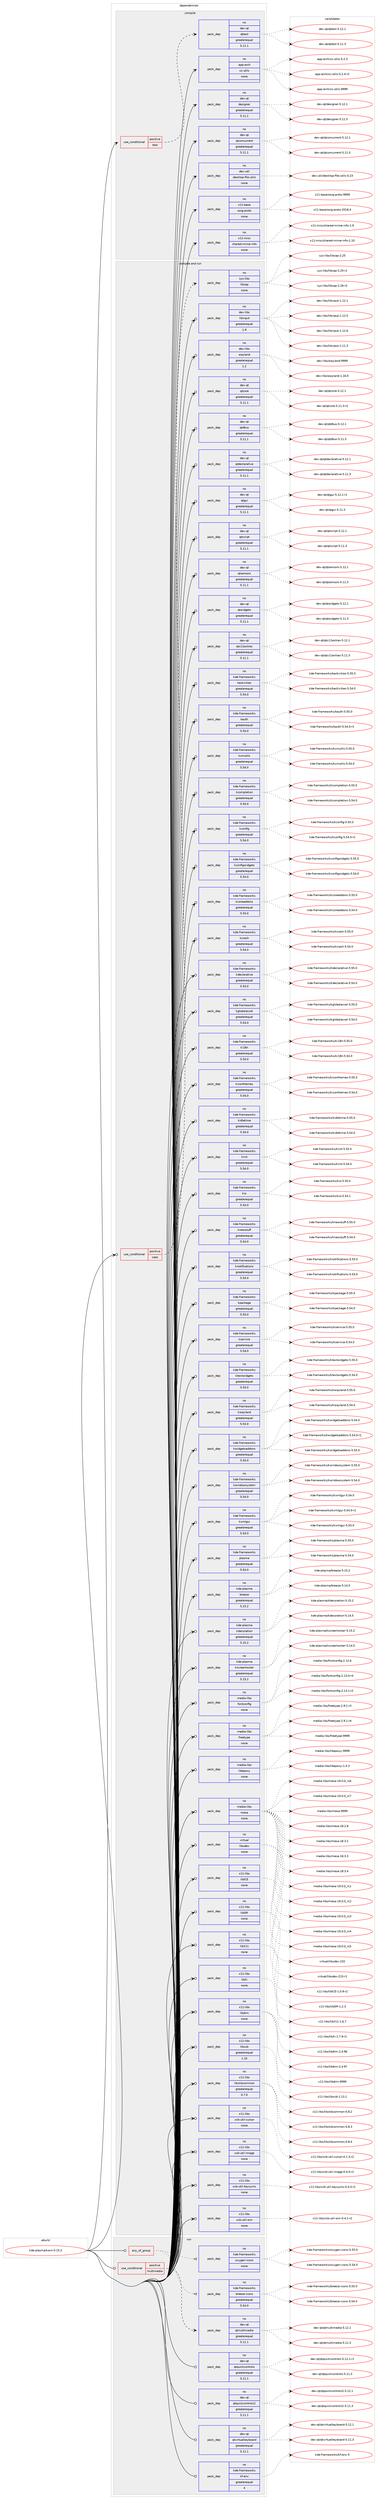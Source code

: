 digraph prolog {

# *************
# Graph options
# *************

newrank=true;
concentrate=true;
compound=true;
graph [rankdir=LR,fontname=Helvetica,fontsize=10,ranksep=1.5];#, ranksep=2.5, nodesep=0.2];
edge  [arrowhead=vee];
node  [fontname=Helvetica,fontsize=10];

# **********
# The ebuild
# **********

subgraph cluster_leftcol {
color=gray;
rank=same;
label=<<i>ebuild</i>>;
id [label="kde-plasma/kwin-5.15.2", color=red, width=4, href="../kde-plasma/kwin-5.15.2.svg"];
}

# ****************
# The dependencies
# ****************

subgraph cluster_midcol {
color=gray;
label=<<i>dependencies</i>>;
subgraph cluster_compile {
fillcolor="#eeeeee";
style=filled;
label=<<i>compile</i>>;
subgraph cond430059 {
dependency1590711 [label=<<TABLE BORDER="0" CELLBORDER="1" CELLSPACING="0" CELLPADDING="4"><TR><TD ROWSPAN="3" CELLPADDING="10">use_conditional</TD></TR><TR><TD>positive</TD></TR><TR><TD>test</TD></TR></TABLE>>, shape=none, color=red];
subgraph pack1135673 {
dependency1590712 [label=<<TABLE BORDER="0" CELLBORDER="1" CELLSPACING="0" CELLPADDING="4" WIDTH="220"><TR><TD ROWSPAN="6" CELLPADDING="30">pack_dep</TD></TR><TR><TD WIDTH="110">no</TD></TR><TR><TD>dev-qt</TD></TR><TR><TD>qttest</TD></TR><TR><TD>greaterequal</TD></TR><TR><TD>5.11.1</TD></TR></TABLE>>, shape=none, color=blue];
}
dependency1590711:e -> dependency1590712:w [weight=20,style="dashed",arrowhead="vee"];
}
id:e -> dependency1590711:w [weight=20,style="solid",arrowhead="vee"];
subgraph pack1135674 {
dependency1590713 [label=<<TABLE BORDER="0" CELLBORDER="1" CELLSPACING="0" CELLPADDING="4" WIDTH="220"><TR><TD ROWSPAN="6" CELLPADDING="30">pack_dep</TD></TR><TR><TD WIDTH="110">no</TD></TR><TR><TD>app-arch</TD></TR><TR><TD>xz-utils</TD></TR><TR><TD>none</TD></TR><TR><TD></TD></TR></TABLE>>, shape=none, color=blue];
}
id:e -> dependency1590713:w [weight=20,style="solid",arrowhead="vee"];
subgraph pack1135675 {
dependency1590714 [label=<<TABLE BORDER="0" CELLBORDER="1" CELLSPACING="0" CELLPADDING="4" WIDTH="220"><TR><TD ROWSPAN="6" CELLPADDING="30">pack_dep</TD></TR><TR><TD WIDTH="110">no</TD></TR><TR><TD>dev-qt</TD></TR><TR><TD>designer</TD></TR><TR><TD>greaterequal</TD></TR><TR><TD>5.11.1</TD></TR></TABLE>>, shape=none, color=blue];
}
id:e -> dependency1590714:w [weight=20,style="solid",arrowhead="vee"];
subgraph pack1135676 {
dependency1590715 [label=<<TABLE BORDER="0" CELLBORDER="1" CELLSPACING="0" CELLPADDING="4" WIDTH="220"><TR><TD ROWSPAN="6" CELLPADDING="30">pack_dep</TD></TR><TR><TD WIDTH="110">no</TD></TR><TR><TD>dev-qt</TD></TR><TR><TD>qtconcurrent</TD></TR><TR><TD>greaterequal</TD></TR><TR><TD>5.11.1</TD></TR></TABLE>>, shape=none, color=blue];
}
id:e -> dependency1590715:w [weight=20,style="solid",arrowhead="vee"];
subgraph pack1135677 {
dependency1590716 [label=<<TABLE BORDER="0" CELLBORDER="1" CELLSPACING="0" CELLPADDING="4" WIDTH="220"><TR><TD ROWSPAN="6" CELLPADDING="30">pack_dep</TD></TR><TR><TD WIDTH="110">no</TD></TR><TR><TD>dev-util</TD></TR><TR><TD>desktop-file-utils</TD></TR><TR><TD>none</TD></TR><TR><TD></TD></TR></TABLE>>, shape=none, color=blue];
}
id:e -> dependency1590716:w [weight=20,style="solid",arrowhead="vee"];
subgraph pack1135678 {
dependency1590717 [label=<<TABLE BORDER="0" CELLBORDER="1" CELLSPACING="0" CELLPADDING="4" WIDTH="220"><TR><TD ROWSPAN="6" CELLPADDING="30">pack_dep</TD></TR><TR><TD WIDTH="110">no</TD></TR><TR><TD>x11-base</TD></TR><TR><TD>xorg-proto</TD></TR><TR><TD>none</TD></TR><TR><TD></TD></TR></TABLE>>, shape=none, color=blue];
}
id:e -> dependency1590717:w [weight=20,style="solid",arrowhead="vee"];
subgraph pack1135679 {
dependency1590718 [label=<<TABLE BORDER="0" CELLBORDER="1" CELLSPACING="0" CELLPADDING="4" WIDTH="220"><TR><TD ROWSPAN="6" CELLPADDING="30">pack_dep</TD></TR><TR><TD WIDTH="110">no</TD></TR><TR><TD>x11-misc</TD></TR><TR><TD>shared-mime-info</TD></TR><TR><TD>none</TD></TR><TR><TD></TD></TR></TABLE>>, shape=none, color=blue];
}
id:e -> dependency1590718:w [weight=20,style="solid",arrowhead="vee"];
}
subgraph cluster_compileandrun {
fillcolor="#eeeeee";
style=filled;
label=<<i>compile and run</i>>;
subgraph cond430060 {
dependency1590719 [label=<<TABLE BORDER="0" CELLBORDER="1" CELLSPACING="0" CELLPADDING="4"><TR><TD ROWSPAN="3" CELLPADDING="10">use_conditional</TD></TR><TR><TD>positive</TD></TR><TR><TD>caps</TD></TR></TABLE>>, shape=none, color=red];
subgraph pack1135680 {
dependency1590720 [label=<<TABLE BORDER="0" CELLBORDER="1" CELLSPACING="0" CELLPADDING="4" WIDTH="220"><TR><TD ROWSPAN="6" CELLPADDING="30">pack_dep</TD></TR><TR><TD WIDTH="110">no</TD></TR><TR><TD>sys-libs</TD></TR><TR><TD>libcap</TD></TR><TR><TD>none</TD></TR><TR><TD></TD></TR></TABLE>>, shape=none, color=blue];
}
dependency1590719:e -> dependency1590720:w [weight=20,style="dashed",arrowhead="vee"];
}
id:e -> dependency1590719:w [weight=20,style="solid",arrowhead="odotvee"];
subgraph pack1135681 {
dependency1590721 [label=<<TABLE BORDER="0" CELLBORDER="1" CELLSPACING="0" CELLPADDING="4" WIDTH="220"><TR><TD ROWSPAN="6" CELLPADDING="30">pack_dep</TD></TR><TR><TD WIDTH="110">no</TD></TR><TR><TD>dev-libs</TD></TR><TR><TD>libinput</TD></TR><TR><TD>greaterequal</TD></TR><TR><TD>1.9</TD></TR></TABLE>>, shape=none, color=blue];
}
id:e -> dependency1590721:w [weight=20,style="solid",arrowhead="odotvee"];
subgraph pack1135682 {
dependency1590722 [label=<<TABLE BORDER="0" CELLBORDER="1" CELLSPACING="0" CELLPADDING="4" WIDTH="220"><TR><TD ROWSPAN="6" CELLPADDING="30">pack_dep</TD></TR><TR><TD WIDTH="110">no</TD></TR><TR><TD>dev-libs</TD></TR><TR><TD>wayland</TD></TR><TR><TD>greaterequal</TD></TR><TR><TD>1.2</TD></TR></TABLE>>, shape=none, color=blue];
}
id:e -> dependency1590722:w [weight=20,style="solid",arrowhead="odotvee"];
subgraph pack1135683 {
dependency1590723 [label=<<TABLE BORDER="0" CELLBORDER="1" CELLSPACING="0" CELLPADDING="4" WIDTH="220"><TR><TD ROWSPAN="6" CELLPADDING="30">pack_dep</TD></TR><TR><TD WIDTH="110">no</TD></TR><TR><TD>dev-qt</TD></TR><TR><TD>qtcore</TD></TR><TR><TD>greaterequal</TD></TR><TR><TD>5.11.1</TD></TR></TABLE>>, shape=none, color=blue];
}
id:e -> dependency1590723:w [weight=20,style="solid",arrowhead="odotvee"];
subgraph pack1135684 {
dependency1590724 [label=<<TABLE BORDER="0" CELLBORDER="1" CELLSPACING="0" CELLPADDING="4" WIDTH="220"><TR><TD ROWSPAN="6" CELLPADDING="30">pack_dep</TD></TR><TR><TD WIDTH="110">no</TD></TR><TR><TD>dev-qt</TD></TR><TR><TD>qtdbus</TD></TR><TR><TD>greaterequal</TD></TR><TR><TD>5.11.1</TD></TR></TABLE>>, shape=none, color=blue];
}
id:e -> dependency1590724:w [weight=20,style="solid",arrowhead="odotvee"];
subgraph pack1135685 {
dependency1590725 [label=<<TABLE BORDER="0" CELLBORDER="1" CELLSPACING="0" CELLPADDING="4" WIDTH="220"><TR><TD ROWSPAN="6" CELLPADDING="30">pack_dep</TD></TR><TR><TD WIDTH="110">no</TD></TR><TR><TD>dev-qt</TD></TR><TR><TD>qtdeclarative</TD></TR><TR><TD>greaterequal</TD></TR><TR><TD>5.11.1</TD></TR></TABLE>>, shape=none, color=blue];
}
id:e -> dependency1590725:w [weight=20,style="solid",arrowhead="odotvee"];
subgraph pack1135686 {
dependency1590726 [label=<<TABLE BORDER="0" CELLBORDER="1" CELLSPACING="0" CELLPADDING="4" WIDTH="220"><TR><TD ROWSPAN="6" CELLPADDING="30">pack_dep</TD></TR><TR><TD WIDTH="110">no</TD></TR><TR><TD>dev-qt</TD></TR><TR><TD>qtgui</TD></TR><TR><TD>greaterequal</TD></TR><TR><TD>5.11.1</TD></TR></TABLE>>, shape=none, color=blue];
}
id:e -> dependency1590726:w [weight=20,style="solid",arrowhead="odotvee"];
subgraph pack1135687 {
dependency1590727 [label=<<TABLE BORDER="0" CELLBORDER="1" CELLSPACING="0" CELLPADDING="4" WIDTH="220"><TR><TD ROWSPAN="6" CELLPADDING="30">pack_dep</TD></TR><TR><TD WIDTH="110">no</TD></TR><TR><TD>dev-qt</TD></TR><TR><TD>qtscript</TD></TR><TR><TD>greaterequal</TD></TR><TR><TD>5.11.1</TD></TR></TABLE>>, shape=none, color=blue];
}
id:e -> dependency1590727:w [weight=20,style="solid",arrowhead="odotvee"];
subgraph pack1135688 {
dependency1590728 [label=<<TABLE BORDER="0" CELLBORDER="1" CELLSPACING="0" CELLPADDING="4" WIDTH="220"><TR><TD ROWSPAN="6" CELLPADDING="30">pack_dep</TD></TR><TR><TD WIDTH="110">no</TD></TR><TR><TD>dev-qt</TD></TR><TR><TD>qtsensors</TD></TR><TR><TD>greaterequal</TD></TR><TR><TD>5.11.1</TD></TR></TABLE>>, shape=none, color=blue];
}
id:e -> dependency1590728:w [weight=20,style="solid",arrowhead="odotvee"];
subgraph pack1135689 {
dependency1590729 [label=<<TABLE BORDER="0" CELLBORDER="1" CELLSPACING="0" CELLPADDING="4" WIDTH="220"><TR><TD ROWSPAN="6" CELLPADDING="30">pack_dep</TD></TR><TR><TD WIDTH="110">no</TD></TR><TR><TD>dev-qt</TD></TR><TR><TD>qtwidgets</TD></TR><TR><TD>greaterequal</TD></TR><TR><TD>5.11.1</TD></TR></TABLE>>, shape=none, color=blue];
}
id:e -> dependency1590729:w [weight=20,style="solid",arrowhead="odotvee"];
subgraph pack1135690 {
dependency1590730 [label=<<TABLE BORDER="0" CELLBORDER="1" CELLSPACING="0" CELLPADDING="4" WIDTH="220"><TR><TD ROWSPAN="6" CELLPADDING="30">pack_dep</TD></TR><TR><TD WIDTH="110">no</TD></TR><TR><TD>dev-qt</TD></TR><TR><TD>qtx11extras</TD></TR><TR><TD>greaterequal</TD></TR><TR><TD>5.11.1</TD></TR></TABLE>>, shape=none, color=blue];
}
id:e -> dependency1590730:w [weight=20,style="solid",arrowhead="odotvee"];
subgraph pack1135691 {
dependency1590731 [label=<<TABLE BORDER="0" CELLBORDER="1" CELLSPACING="0" CELLPADDING="4" WIDTH="220"><TR><TD ROWSPAN="6" CELLPADDING="30">pack_dep</TD></TR><TR><TD WIDTH="110">no</TD></TR><TR><TD>kde-frameworks</TD></TR><TR><TD>kactivities</TD></TR><TR><TD>greaterequal</TD></TR><TR><TD>5.54.0</TD></TR></TABLE>>, shape=none, color=blue];
}
id:e -> dependency1590731:w [weight=20,style="solid",arrowhead="odotvee"];
subgraph pack1135692 {
dependency1590732 [label=<<TABLE BORDER="0" CELLBORDER="1" CELLSPACING="0" CELLPADDING="4" WIDTH="220"><TR><TD ROWSPAN="6" CELLPADDING="30">pack_dep</TD></TR><TR><TD WIDTH="110">no</TD></TR><TR><TD>kde-frameworks</TD></TR><TR><TD>kauth</TD></TR><TR><TD>greaterequal</TD></TR><TR><TD>5.54.0</TD></TR></TABLE>>, shape=none, color=blue];
}
id:e -> dependency1590732:w [weight=20,style="solid",arrowhead="odotvee"];
subgraph pack1135693 {
dependency1590733 [label=<<TABLE BORDER="0" CELLBORDER="1" CELLSPACING="0" CELLPADDING="4" WIDTH="220"><TR><TD ROWSPAN="6" CELLPADDING="30">pack_dep</TD></TR><TR><TD WIDTH="110">no</TD></TR><TR><TD>kde-frameworks</TD></TR><TR><TD>kcmutils</TD></TR><TR><TD>greaterequal</TD></TR><TR><TD>5.54.0</TD></TR></TABLE>>, shape=none, color=blue];
}
id:e -> dependency1590733:w [weight=20,style="solid",arrowhead="odotvee"];
subgraph pack1135694 {
dependency1590734 [label=<<TABLE BORDER="0" CELLBORDER="1" CELLSPACING="0" CELLPADDING="4" WIDTH="220"><TR><TD ROWSPAN="6" CELLPADDING="30">pack_dep</TD></TR><TR><TD WIDTH="110">no</TD></TR><TR><TD>kde-frameworks</TD></TR><TR><TD>kcompletion</TD></TR><TR><TD>greaterequal</TD></TR><TR><TD>5.54.0</TD></TR></TABLE>>, shape=none, color=blue];
}
id:e -> dependency1590734:w [weight=20,style="solid",arrowhead="odotvee"];
subgraph pack1135695 {
dependency1590735 [label=<<TABLE BORDER="0" CELLBORDER="1" CELLSPACING="0" CELLPADDING="4" WIDTH="220"><TR><TD ROWSPAN="6" CELLPADDING="30">pack_dep</TD></TR><TR><TD WIDTH="110">no</TD></TR><TR><TD>kde-frameworks</TD></TR><TR><TD>kconfig</TD></TR><TR><TD>greaterequal</TD></TR><TR><TD>5.54.0</TD></TR></TABLE>>, shape=none, color=blue];
}
id:e -> dependency1590735:w [weight=20,style="solid",arrowhead="odotvee"];
subgraph pack1135696 {
dependency1590736 [label=<<TABLE BORDER="0" CELLBORDER="1" CELLSPACING="0" CELLPADDING="4" WIDTH="220"><TR><TD ROWSPAN="6" CELLPADDING="30">pack_dep</TD></TR><TR><TD WIDTH="110">no</TD></TR><TR><TD>kde-frameworks</TD></TR><TR><TD>kconfigwidgets</TD></TR><TR><TD>greaterequal</TD></TR><TR><TD>5.54.0</TD></TR></TABLE>>, shape=none, color=blue];
}
id:e -> dependency1590736:w [weight=20,style="solid",arrowhead="odotvee"];
subgraph pack1135697 {
dependency1590737 [label=<<TABLE BORDER="0" CELLBORDER="1" CELLSPACING="0" CELLPADDING="4" WIDTH="220"><TR><TD ROWSPAN="6" CELLPADDING="30">pack_dep</TD></TR><TR><TD WIDTH="110">no</TD></TR><TR><TD>kde-frameworks</TD></TR><TR><TD>kcoreaddons</TD></TR><TR><TD>greaterequal</TD></TR><TR><TD>5.54.0</TD></TR></TABLE>>, shape=none, color=blue];
}
id:e -> dependency1590737:w [weight=20,style="solid",arrowhead="odotvee"];
subgraph pack1135698 {
dependency1590738 [label=<<TABLE BORDER="0" CELLBORDER="1" CELLSPACING="0" CELLPADDING="4" WIDTH="220"><TR><TD ROWSPAN="6" CELLPADDING="30">pack_dep</TD></TR><TR><TD WIDTH="110">no</TD></TR><TR><TD>kde-frameworks</TD></TR><TR><TD>kcrash</TD></TR><TR><TD>greaterequal</TD></TR><TR><TD>5.54.0</TD></TR></TABLE>>, shape=none, color=blue];
}
id:e -> dependency1590738:w [weight=20,style="solid",arrowhead="odotvee"];
subgraph pack1135699 {
dependency1590739 [label=<<TABLE BORDER="0" CELLBORDER="1" CELLSPACING="0" CELLPADDING="4" WIDTH="220"><TR><TD ROWSPAN="6" CELLPADDING="30">pack_dep</TD></TR><TR><TD WIDTH="110">no</TD></TR><TR><TD>kde-frameworks</TD></TR><TR><TD>kdeclarative</TD></TR><TR><TD>greaterequal</TD></TR><TR><TD>5.54.0</TD></TR></TABLE>>, shape=none, color=blue];
}
id:e -> dependency1590739:w [weight=20,style="solid",arrowhead="odotvee"];
subgraph pack1135700 {
dependency1590740 [label=<<TABLE BORDER="0" CELLBORDER="1" CELLSPACING="0" CELLPADDING="4" WIDTH="220"><TR><TD ROWSPAN="6" CELLPADDING="30">pack_dep</TD></TR><TR><TD WIDTH="110">no</TD></TR><TR><TD>kde-frameworks</TD></TR><TR><TD>kglobalaccel</TD></TR><TR><TD>greaterequal</TD></TR><TR><TD>5.54.0</TD></TR></TABLE>>, shape=none, color=blue];
}
id:e -> dependency1590740:w [weight=20,style="solid",arrowhead="odotvee"];
subgraph pack1135701 {
dependency1590741 [label=<<TABLE BORDER="0" CELLBORDER="1" CELLSPACING="0" CELLPADDING="4" WIDTH="220"><TR><TD ROWSPAN="6" CELLPADDING="30">pack_dep</TD></TR><TR><TD WIDTH="110">no</TD></TR><TR><TD>kde-frameworks</TD></TR><TR><TD>ki18n</TD></TR><TR><TD>greaterequal</TD></TR><TR><TD>5.54.0</TD></TR></TABLE>>, shape=none, color=blue];
}
id:e -> dependency1590741:w [weight=20,style="solid",arrowhead="odotvee"];
subgraph pack1135702 {
dependency1590742 [label=<<TABLE BORDER="0" CELLBORDER="1" CELLSPACING="0" CELLPADDING="4" WIDTH="220"><TR><TD ROWSPAN="6" CELLPADDING="30">pack_dep</TD></TR><TR><TD WIDTH="110">no</TD></TR><TR><TD>kde-frameworks</TD></TR><TR><TD>kiconthemes</TD></TR><TR><TD>greaterequal</TD></TR><TR><TD>5.54.0</TD></TR></TABLE>>, shape=none, color=blue];
}
id:e -> dependency1590742:w [weight=20,style="solid",arrowhead="odotvee"];
subgraph pack1135703 {
dependency1590743 [label=<<TABLE BORDER="0" CELLBORDER="1" CELLSPACING="0" CELLPADDING="4" WIDTH="220"><TR><TD ROWSPAN="6" CELLPADDING="30">pack_dep</TD></TR><TR><TD WIDTH="110">no</TD></TR><TR><TD>kde-frameworks</TD></TR><TR><TD>kidletime</TD></TR><TR><TD>greaterequal</TD></TR><TR><TD>5.54.0</TD></TR></TABLE>>, shape=none, color=blue];
}
id:e -> dependency1590743:w [weight=20,style="solid",arrowhead="odotvee"];
subgraph pack1135704 {
dependency1590744 [label=<<TABLE BORDER="0" CELLBORDER="1" CELLSPACING="0" CELLPADDING="4" WIDTH="220"><TR><TD ROWSPAN="6" CELLPADDING="30">pack_dep</TD></TR><TR><TD WIDTH="110">no</TD></TR><TR><TD>kde-frameworks</TD></TR><TR><TD>kinit</TD></TR><TR><TD>greaterequal</TD></TR><TR><TD>5.54.0</TD></TR></TABLE>>, shape=none, color=blue];
}
id:e -> dependency1590744:w [weight=20,style="solid",arrowhead="odotvee"];
subgraph pack1135705 {
dependency1590745 [label=<<TABLE BORDER="0" CELLBORDER="1" CELLSPACING="0" CELLPADDING="4" WIDTH="220"><TR><TD ROWSPAN="6" CELLPADDING="30">pack_dep</TD></TR><TR><TD WIDTH="110">no</TD></TR><TR><TD>kde-frameworks</TD></TR><TR><TD>kio</TD></TR><TR><TD>greaterequal</TD></TR><TR><TD>5.54.0</TD></TR></TABLE>>, shape=none, color=blue];
}
id:e -> dependency1590745:w [weight=20,style="solid",arrowhead="odotvee"];
subgraph pack1135706 {
dependency1590746 [label=<<TABLE BORDER="0" CELLBORDER="1" CELLSPACING="0" CELLPADDING="4" WIDTH="220"><TR><TD ROWSPAN="6" CELLPADDING="30">pack_dep</TD></TR><TR><TD WIDTH="110">no</TD></TR><TR><TD>kde-frameworks</TD></TR><TR><TD>knewstuff</TD></TR><TR><TD>greaterequal</TD></TR><TR><TD>5.54.0</TD></TR></TABLE>>, shape=none, color=blue];
}
id:e -> dependency1590746:w [weight=20,style="solid",arrowhead="odotvee"];
subgraph pack1135707 {
dependency1590747 [label=<<TABLE BORDER="0" CELLBORDER="1" CELLSPACING="0" CELLPADDING="4" WIDTH="220"><TR><TD ROWSPAN="6" CELLPADDING="30">pack_dep</TD></TR><TR><TD WIDTH="110">no</TD></TR><TR><TD>kde-frameworks</TD></TR><TR><TD>knotifications</TD></TR><TR><TD>greaterequal</TD></TR><TR><TD>5.54.0</TD></TR></TABLE>>, shape=none, color=blue];
}
id:e -> dependency1590747:w [weight=20,style="solid",arrowhead="odotvee"];
subgraph pack1135708 {
dependency1590748 [label=<<TABLE BORDER="0" CELLBORDER="1" CELLSPACING="0" CELLPADDING="4" WIDTH="220"><TR><TD ROWSPAN="6" CELLPADDING="30">pack_dep</TD></TR><TR><TD WIDTH="110">no</TD></TR><TR><TD>kde-frameworks</TD></TR><TR><TD>kpackage</TD></TR><TR><TD>greaterequal</TD></TR><TR><TD>5.54.0</TD></TR></TABLE>>, shape=none, color=blue];
}
id:e -> dependency1590748:w [weight=20,style="solid",arrowhead="odotvee"];
subgraph pack1135709 {
dependency1590749 [label=<<TABLE BORDER="0" CELLBORDER="1" CELLSPACING="0" CELLPADDING="4" WIDTH="220"><TR><TD ROWSPAN="6" CELLPADDING="30">pack_dep</TD></TR><TR><TD WIDTH="110">no</TD></TR><TR><TD>kde-frameworks</TD></TR><TR><TD>kservice</TD></TR><TR><TD>greaterequal</TD></TR><TR><TD>5.54.0</TD></TR></TABLE>>, shape=none, color=blue];
}
id:e -> dependency1590749:w [weight=20,style="solid",arrowhead="odotvee"];
subgraph pack1135710 {
dependency1590750 [label=<<TABLE BORDER="0" CELLBORDER="1" CELLSPACING="0" CELLPADDING="4" WIDTH="220"><TR><TD ROWSPAN="6" CELLPADDING="30">pack_dep</TD></TR><TR><TD WIDTH="110">no</TD></TR><TR><TD>kde-frameworks</TD></TR><TR><TD>ktextwidgets</TD></TR><TR><TD>greaterequal</TD></TR><TR><TD>5.54.0</TD></TR></TABLE>>, shape=none, color=blue];
}
id:e -> dependency1590750:w [weight=20,style="solid",arrowhead="odotvee"];
subgraph pack1135711 {
dependency1590751 [label=<<TABLE BORDER="0" CELLBORDER="1" CELLSPACING="0" CELLPADDING="4" WIDTH="220"><TR><TD ROWSPAN="6" CELLPADDING="30">pack_dep</TD></TR><TR><TD WIDTH="110">no</TD></TR><TR><TD>kde-frameworks</TD></TR><TR><TD>kwayland</TD></TR><TR><TD>greaterequal</TD></TR><TR><TD>5.54.0</TD></TR></TABLE>>, shape=none, color=blue];
}
id:e -> dependency1590751:w [weight=20,style="solid",arrowhead="odotvee"];
subgraph pack1135712 {
dependency1590752 [label=<<TABLE BORDER="0" CELLBORDER="1" CELLSPACING="0" CELLPADDING="4" WIDTH="220"><TR><TD ROWSPAN="6" CELLPADDING="30">pack_dep</TD></TR><TR><TD WIDTH="110">no</TD></TR><TR><TD>kde-frameworks</TD></TR><TR><TD>kwidgetsaddons</TD></TR><TR><TD>greaterequal</TD></TR><TR><TD>5.54.0</TD></TR></TABLE>>, shape=none, color=blue];
}
id:e -> dependency1590752:w [weight=20,style="solid",arrowhead="odotvee"];
subgraph pack1135713 {
dependency1590753 [label=<<TABLE BORDER="0" CELLBORDER="1" CELLSPACING="0" CELLPADDING="4" WIDTH="220"><TR><TD ROWSPAN="6" CELLPADDING="30">pack_dep</TD></TR><TR><TD WIDTH="110">no</TD></TR><TR><TD>kde-frameworks</TD></TR><TR><TD>kwindowsystem</TD></TR><TR><TD>greaterequal</TD></TR><TR><TD>5.54.0</TD></TR></TABLE>>, shape=none, color=blue];
}
id:e -> dependency1590753:w [weight=20,style="solid",arrowhead="odotvee"];
subgraph pack1135714 {
dependency1590754 [label=<<TABLE BORDER="0" CELLBORDER="1" CELLSPACING="0" CELLPADDING="4" WIDTH="220"><TR><TD ROWSPAN="6" CELLPADDING="30">pack_dep</TD></TR><TR><TD WIDTH="110">no</TD></TR><TR><TD>kde-frameworks</TD></TR><TR><TD>kxmlgui</TD></TR><TR><TD>greaterequal</TD></TR><TR><TD>5.54.0</TD></TR></TABLE>>, shape=none, color=blue];
}
id:e -> dependency1590754:w [weight=20,style="solid",arrowhead="odotvee"];
subgraph pack1135715 {
dependency1590755 [label=<<TABLE BORDER="0" CELLBORDER="1" CELLSPACING="0" CELLPADDING="4" WIDTH="220"><TR><TD ROWSPAN="6" CELLPADDING="30">pack_dep</TD></TR><TR><TD WIDTH="110">no</TD></TR><TR><TD>kde-frameworks</TD></TR><TR><TD>plasma</TD></TR><TR><TD>greaterequal</TD></TR><TR><TD>5.54.0</TD></TR></TABLE>>, shape=none, color=blue];
}
id:e -> dependency1590755:w [weight=20,style="solid",arrowhead="odotvee"];
subgraph pack1135716 {
dependency1590756 [label=<<TABLE BORDER="0" CELLBORDER="1" CELLSPACING="0" CELLPADDING="4" WIDTH="220"><TR><TD ROWSPAN="6" CELLPADDING="30">pack_dep</TD></TR><TR><TD WIDTH="110">no</TD></TR><TR><TD>kde-plasma</TD></TR><TR><TD>breeze</TD></TR><TR><TD>greaterequal</TD></TR><TR><TD>5.15.2</TD></TR></TABLE>>, shape=none, color=blue];
}
id:e -> dependency1590756:w [weight=20,style="solid",arrowhead="odotvee"];
subgraph pack1135717 {
dependency1590757 [label=<<TABLE BORDER="0" CELLBORDER="1" CELLSPACING="0" CELLPADDING="4" WIDTH="220"><TR><TD ROWSPAN="6" CELLPADDING="30">pack_dep</TD></TR><TR><TD WIDTH="110">no</TD></TR><TR><TD>kde-plasma</TD></TR><TR><TD>kdecoration</TD></TR><TR><TD>greaterequal</TD></TR><TR><TD>5.15.2</TD></TR></TABLE>>, shape=none, color=blue];
}
id:e -> dependency1590757:w [weight=20,style="solid",arrowhead="odotvee"];
subgraph pack1135718 {
dependency1590758 [label=<<TABLE BORDER="0" CELLBORDER="1" CELLSPACING="0" CELLPADDING="4" WIDTH="220"><TR><TD ROWSPAN="6" CELLPADDING="30">pack_dep</TD></TR><TR><TD WIDTH="110">no</TD></TR><TR><TD>kde-plasma</TD></TR><TR><TD>kscreenlocker</TD></TR><TR><TD>greaterequal</TD></TR><TR><TD>5.15.2</TD></TR></TABLE>>, shape=none, color=blue];
}
id:e -> dependency1590758:w [weight=20,style="solid",arrowhead="odotvee"];
subgraph pack1135719 {
dependency1590759 [label=<<TABLE BORDER="0" CELLBORDER="1" CELLSPACING="0" CELLPADDING="4" WIDTH="220"><TR><TD ROWSPAN="6" CELLPADDING="30">pack_dep</TD></TR><TR><TD WIDTH="110">no</TD></TR><TR><TD>media-libs</TD></TR><TR><TD>fontconfig</TD></TR><TR><TD>none</TD></TR><TR><TD></TD></TR></TABLE>>, shape=none, color=blue];
}
id:e -> dependency1590759:w [weight=20,style="solid",arrowhead="odotvee"];
subgraph pack1135720 {
dependency1590760 [label=<<TABLE BORDER="0" CELLBORDER="1" CELLSPACING="0" CELLPADDING="4" WIDTH="220"><TR><TD ROWSPAN="6" CELLPADDING="30">pack_dep</TD></TR><TR><TD WIDTH="110">no</TD></TR><TR><TD>media-libs</TD></TR><TR><TD>freetype</TD></TR><TR><TD>none</TD></TR><TR><TD></TD></TR></TABLE>>, shape=none, color=blue];
}
id:e -> dependency1590760:w [weight=20,style="solid",arrowhead="odotvee"];
subgraph pack1135721 {
dependency1590761 [label=<<TABLE BORDER="0" CELLBORDER="1" CELLSPACING="0" CELLPADDING="4" WIDTH="220"><TR><TD ROWSPAN="6" CELLPADDING="30">pack_dep</TD></TR><TR><TD WIDTH="110">no</TD></TR><TR><TD>media-libs</TD></TR><TR><TD>libepoxy</TD></TR><TR><TD>none</TD></TR><TR><TD></TD></TR></TABLE>>, shape=none, color=blue];
}
id:e -> dependency1590761:w [weight=20,style="solid",arrowhead="odotvee"];
subgraph pack1135722 {
dependency1590762 [label=<<TABLE BORDER="0" CELLBORDER="1" CELLSPACING="0" CELLPADDING="4" WIDTH="220"><TR><TD ROWSPAN="6" CELLPADDING="30">pack_dep</TD></TR><TR><TD WIDTH="110">no</TD></TR><TR><TD>media-libs</TD></TR><TR><TD>mesa</TD></TR><TR><TD>none</TD></TR><TR><TD></TD></TR></TABLE>>, shape=none, color=blue];
}
id:e -> dependency1590762:w [weight=20,style="solid",arrowhead="odotvee"];
subgraph pack1135723 {
dependency1590763 [label=<<TABLE BORDER="0" CELLBORDER="1" CELLSPACING="0" CELLPADDING="4" WIDTH="220"><TR><TD ROWSPAN="6" CELLPADDING="30">pack_dep</TD></TR><TR><TD WIDTH="110">no</TD></TR><TR><TD>virtual</TD></TR><TR><TD>libudev</TD></TR><TR><TD>none</TD></TR><TR><TD></TD></TR></TABLE>>, shape=none, color=blue];
}
id:e -> dependency1590763:w [weight=20,style="solid",arrowhead="odotvee"];
subgraph pack1135724 {
dependency1590764 [label=<<TABLE BORDER="0" CELLBORDER="1" CELLSPACING="0" CELLPADDING="4" WIDTH="220"><TR><TD ROWSPAN="6" CELLPADDING="30">pack_dep</TD></TR><TR><TD WIDTH="110">no</TD></TR><TR><TD>x11-libs</TD></TR><TR><TD>libICE</TD></TR><TR><TD>none</TD></TR><TR><TD></TD></TR></TABLE>>, shape=none, color=blue];
}
id:e -> dependency1590764:w [weight=20,style="solid",arrowhead="odotvee"];
subgraph pack1135725 {
dependency1590765 [label=<<TABLE BORDER="0" CELLBORDER="1" CELLSPACING="0" CELLPADDING="4" WIDTH="220"><TR><TD ROWSPAN="6" CELLPADDING="30">pack_dep</TD></TR><TR><TD WIDTH="110">no</TD></TR><TR><TD>x11-libs</TD></TR><TR><TD>libSM</TD></TR><TR><TD>none</TD></TR><TR><TD></TD></TR></TABLE>>, shape=none, color=blue];
}
id:e -> dependency1590765:w [weight=20,style="solid",arrowhead="odotvee"];
subgraph pack1135726 {
dependency1590766 [label=<<TABLE BORDER="0" CELLBORDER="1" CELLSPACING="0" CELLPADDING="4" WIDTH="220"><TR><TD ROWSPAN="6" CELLPADDING="30">pack_dep</TD></TR><TR><TD WIDTH="110">no</TD></TR><TR><TD>x11-libs</TD></TR><TR><TD>libX11</TD></TR><TR><TD>none</TD></TR><TR><TD></TD></TR></TABLE>>, shape=none, color=blue];
}
id:e -> dependency1590766:w [weight=20,style="solid",arrowhead="odotvee"];
subgraph pack1135727 {
dependency1590767 [label=<<TABLE BORDER="0" CELLBORDER="1" CELLSPACING="0" CELLPADDING="4" WIDTH="220"><TR><TD ROWSPAN="6" CELLPADDING="30">pack_dep</TD></TR><TR><TD WIDTH="110">no</TD></TR><TR><TD>x11-libs</TD></TR><TR><TD>libXi</TD></TR><TR><TD>none</TD></TR><TR><TD></TD></TR></TABLE>>, shape=none, color=blue];
}
id:e -> dependency1590767:w [weight=20,style="solid",arrowhead="odotvee"];
subgraph pack1135728 {
dependency1590768 [label=<<TABLE BORDER="0" CELLBORDER="1" CELLSPACING="0" CELLPADDING="4" WIDTH="220"><TR><TD ROWSPAN="6" CELLPADDING="30">pack_dep</TD></TR><TR><TD WIDTH="110">no</TD></TR><TR><TD>x11-libs</TD></TR><TR><TD>libdrm</TD></TR><TR><TD>none</TD></TR><TR><TD></TD></TR></TABLE>>, shape=none, color=blue];
}
id:e -> dependency1590768:w [weight=20,style="solid",arrowhead="odotvee"];
subgraph pack1135729 {
dependency1590769 [label=<<TABLE BORDER="0" CELLBORDER="1" CELLSPACING="0" CELLPADDING="4" WIDTH="220"><TR><TD ROWSPAN="6" CELLPADDING="30">pack_dep</TD></TR><TR><TD WIDTH="110">no</TD></TR><TR><TD>x11-libs</TD></TR><TR><TD>libxcb</TD></TR><TR><TD>greaterequal</TD></TR><TR><TD>1.10</TD></TR></TABLE>>, shape=none, color=blue];
}
id:e -> dependency1590769:w [weight=20,style="solid",arrowhead="odotvee"];
subgraph pack1135730 {
dependency1590770 [label=<<TABLE BORDER="0" CELLBORDER="1" CELLSPACING="0" CELLPADDING="4" WIDTH="220"><TR><TD ROWSPAN="6" CELLPADDING="30">pack_dep</TD></TR><TR><TD WIDTH="110">no</TD></TR><TR><TD>x11-libs</TD></TR><TR><TD>libxkbcommon</TD></TR><TR><TD>greaterequal</TD></TR><TR><TD>0.7.0</TD></TR></TABLE>>, shape=none, color=blue];
}
id:e -> dependency1590770:w [weight=20,style="solid",arrowhead="odotvee"];
subgraph pack1135731 {
dependency1590771 [label=<<TABLE BORDER="0" CELLBORDER="1" CELLSPACING="0" CELLPADDING="4" WIDTH="220"><TR><TD ROWSPAN="6" CELLPADDING="30">pack_dep</TD></TR><TR><TD WIDTH="110">no</TD></TR><TR><TD>x11-libs</TD></TR><TR><TD>xcb-util-cursor</TD></TR><TR><TD>none</TD></TR><TR><TD></TD></TR></TABLE>>, shape=none, color=blue];
}
id:e -> dependency1590771:w [weight=20,style="solid",arrowhead="odotvee"];
subgraph pack1135732 {
dependency1590772 [label=<<TABLE BORDER="0" CELLBORDER="1" CELLSPACING="0" CELLPADDING="4" WIDTH="220"><TR><TD ROWSPAN="6" CELLPADDING="30">pack_dep</TD></TR><TR><TD WIDTH="110">no</TD></TR><TR><TD>x11-libs</TD></TR><TR><TD>xcb-util-image</TD></TR><TR><TD>none</TD></TR><TR><TD></TD></TR></TABLE>>, shape=none, color=blue];
}
id:e -> dependency1590772:w [weight=20,style="solid",arrowhead="odotvee"];
subgraph pack1135733 {
dependency1590773 [label=<<TABLE BORDER="0" CELLBORDER="1" CELLSPACING="0" CELLPADDING="4" WIDTH="220"><TR><TD ROWSPAN="6" CELLPADDING="30">pack_dep</TD></TR><TR><TD WIDTH="110">no</TD></TR><TR><TD>x11-libs</TD></TR><TR><TD>xcb-util-keysyms</TD></TR><TR><TD>none</TD></TR><TR><TD></TD></TR></TABLE>>, shape=none, color=blue];
}
id:e -> dependency1590773:w [weight=20,style="solid",arrowhead="odotvee"];
subgraph pack1135734 {
dependency1590774 [label=<<TABLE BORDER="0" CELLBORDER="1" CELLSPACING="0" CELLPADDING="4" WIDTH="220"><TR><TD ROWSPAN="6" CELLPADDING="30">pack_dep</TD></TR><TR><TD WIDTH="110">no</TD></TR><TR><TD>x11-libs</TD></TR><TR><TD>xcb-util-wm</TD></TR><TR><TD>none</TD></TR><TR><TD></TD></TR></TABLE>>, shape=none, color=blue];
}
id:e -> dependency1590774:w [weight=20,style="solid",arrowhead="odotvee"];
}
subgraph cluster_run {
fillcolor="#eeeeee";
style=filled;
label=<<i>run</i>>;
subgraph any24335 {
dependency1590775 [label=<<TABLE BORDER="0" CELLBORDER="1" CELLSPACING="0" CELLPADDING="4"><TR><TD CELLPADDING="10">any_of_group</TD></TR></TABLE>>, shape=none, color=red];subgraph pack1135735 {
dependency1590776 [label=<<TABLE BORDER="0" CELLBORDER="1" CELLSPACING="0" CELLPADDING="4" WIDTH="220"><TR><TD ROWSPAN="6" CELLPADDING="30">pack_dep</TD></TR><TR><TD WIDTH="110">no</TD></TR><TR><TD>kde-frameworks</TD></TR><TR><TD>breeze-icons</TD></TR><TR><TD>greaterequal</TD></TR><TR><TD>5.54.0</TD></TR></TABLE>>, shape=none, color=blue];
}
dependency1590775:e -> dependency1590776:w [weight=20,style="dotted",arrowhead="oinv"];
subgraph pack1135736 {
dependency1590777 [label=<<TABLE BORDER="0" CELLBORDER="1" CELLSPACING="0" CELLPADDING="4" WIDTH="220"><TR><TD ROWSPAN="6" CELLPADDING="30">pack_dep</TD></TR><TR><TD WIDTH="110">no</TD></TR><TR><TD>kde-frameworks</TD></TR><TR><TD>oxygen-icons</TD></TR><TR><TD>none</TD></TR><TR><TD></TD></TR></TABLE>>, shape=none, color=blue];
}
dependency1590775:e -> dependency1590777:w [weight=20,style="dotted",arrowhead="oinv"];
}
id:e -> dependency1590775:w [weight=20,style="solid",arrowhead="odot"];
subgraph cond430061 {
dependency1590778 [label=<<TABLE BORDER="0" CELLBORDER="1" CELLSPACING="0" CELLPADDING="4"><TR><TD ROWSPAN="3" CELLPADDING="10">use_conditional</TD></TR><TR><TD>positive</TD></TR><TR><TD>multimedia</TD></TR></TABLE>>, shape=none, color=red];
subgraph pack1135737 {
dependency1590779 [label=<<TABLE BORDER="0" CELLBORDER="1" CELLSPACING="0" CELLPADDING="4" WIDTH="220"><TR><TD ROWSPAN="6" CELLPADDING="30">pack_dep</TD></TR><TR><TD WIDTH="110">no</TD></TR><TR><TD>dev-qt</TD></TR><TR><TD>qtmultimedia</TD></TR><TR><TD>greaterequal</TD></TR><TR><TD>5.11.1</TD></TR></TABLE>>, shape=none, color=blue];
}
dependency1590778:e -> dependency1590779:w [weight=20,style="dashed",arrowhead="vee"];
}
id:e -> dependency1590778:w [weight=20,style="solid",arrowhead="odot"];
subgraph pack1135738 {
dependency1590780 [label=<<TABLE BORDER="0" CELLBORDER="1" CELLSPACING="0" CELLPADDING="4" WIDTH="220"><TR><TD ROWSPAN="6" CELLPADDING="30">pack_dep</TD></TR><TR><TD WIDTH="110">no</TD></TR><TR><TD>dev-qt</TD></TR><TR><TD>qtquickcontrols</TD></TR><TR><TD>greaterequal</TD></TR><TR><TD>5.11.1</TD></TR></TABLE>>, shape=none, color=blue];
}
id:e -> dependency1590780:w [weight=20,style="solid",arrowhead="odot"];
subgraph pack1135739 {
dependency1590781 [label=<<TABLE BORDER="0" CELLBORDER="1" CELLSPACING="0" CELLPADDING="4" WIDTH="220"><TR><TD ROWSPAN="6" CELLPADDING="30">pack_dep</TD></TR><TR><TD WIDTH="110">no</TD></TR><TR><TD>dev-qt</TD></TR><TR><TD>qtquickcontrols2</TD></TR><TR><TD>greaterequal</TD></TR><TR><TD>5.11.1</TD></TR></TABLE>>, shape=none, color=blue];
}
id:e -> dependency1590781:w [weight=20,style="solid",arrowhead="odot"];
subgraph pack1135740 {
dependency1590782 [label=<<TABLE BORDER="0" CELLBORDER="1" CELLSPACING="0" CELLPADDING="4" WIDTH="220"><TR><TD ROWSPAN="6" CELLPADDING="30">pack_dep</TD></TR><TR><TD WIDTH="110">no</TD></TR><TR><TD>dev-qt</TD></TR><TR><TD>qtvirtualkeyboard</TD></TR><TR><TD>greaterequal</TD></TR><TR><TD>5.11.1</TD></TR></TABLE>>, shape=none, color=blue];
}
id:e -> dependency1590782:w [weight=20,style="solid",arrowhead="odot"];
subgraph pack1135741 {
dependency1590783 [label=<<TABLE BORDER="0" CELLBORDER="1" CELLSPACING="0" CELLPADDING="4" WIDTH="220"><TR><TD ROWSPAN="6" CELLPADDING="30">pack_dep</TD></TR><TR><TD WIDTH="110">no</TD></TR><TR><TD>kde-frameworks</TD></TR><TR><TD>kf-env</TD></TR><TR><TD>greaterequal</TD></TR><TR><TD>4</TD></TR></TABLE>>, shape=none, color=blue];
}
id:e -> dependency1590783:w [weight=20,style="solid",arrowhead="odot"];
}
}

# **************
# The candidates
# **************

subgraph cluster_choices {
rank=same;
color=gray;
label=<<i>candidates</i>>;

subgraph choice1135673 {
color=black;
nodesep=1;
choice100101118451131164711311611610111511645534649494651 [label="dev-qt/qttest-5.11.3", color=red, width=4,href="../dev-qt/qttest-5.11.3.svg"];
choice100101118451131164711311611610111511645534649504649 [label="dev-qt/qttest-5.12.1", color=red, width=4,href="../dev-qt/qttest-5.12.1.svg"];
dependency1590712:e -> choice100101118451131164711311611610111511645534649494651:w [style=dotted,weight="100"];
dependency1590712:e -> choice100101118451131164711311611610111511645534649504649:w [style=dotted,weight="100"];
}
subgraph choice1135674 {
color=black;
nodesep=1;
choice971121124597114991044712012245117116105108115455346504651 [label="app-arch/xz-utils-5.2.3", color=red, width=4,href="../app-arch/xz-utils-5.2.3.svg"];
choice9711211245971149910447120122451171161051081154553465046524511450 [label="app-arch/xz-utils-5.2.4-r2", color=red, width=4,href="../app-arch/xz-utils-5.2.4-r2.svg"];
choice9711211245971149910447120122451171161051081154557575757 [label="app-arch/xz-utils-9999", color=red, width=4,href="../app-arch/xz-utils-9999.svg"];
dependency1590713:e -> choice971121124597114991044712012245117116105108115455346504651:w [style=dotted,weight="100"];
dependency1590713:e -> choice9711211245971149910447120122451171161051081154553465046524511450:w [style=dotted,weight="100"];
dependency1590713:e -> choice9711211245971149910447120122451171161051081154557575757:w [style=dotted,weight="100"];
}
subgraph choice1135675 {
color=black;
nodesep=1;
choice100101118451131164710010111510510311010111445534649494651 [label="dev-qt/designer-5.11.3", color=red, width=4,href="../dev-qt/designer-5.11.3.svg"];
choice100101118451131164710010111510510311010111445534649504649 [label="dev-qt/designer-5.12.1", color=red, width=4,href="../dev-qt/designer-5.12.1.svg"];
dependency1590714:e -> choice100101118451131164710010111510510311010111445534649494651:w [style=dotted,weight="100"];
dependency1590714:e -> choice100101118451131164710010111510510311010111445534649504649:w [style=dotted,weight="100"];
}
subgraph choice1135676 {
color=black;
nodesep=1;
choice1001011184511311647113116991111109911711411410111011645534649494651 [label="dev-qt/qtconcurrent-5.11.3", color=red, width=4,href="../dev-qt/qtconcurrent-5.11.3.svg"];
choice1001011184511311647113116991111109911711411410111011645534649504649 [label="dev-qt/qtconcurrent-5.12.1", color=red, width=4,href="../dev-qt/qtconcurrent-5.12.1.svg"];
dependency1590715:e -> choice1001011184511311647113116991111109911711411410111011645534649494651:w [style=dotted,weight="100"];
dependency1590715:e -> choice1001011184511311647113116991111109911711411410111011645534649504649:w [style=dotted,weight="100"];
}
subgraph choice1135677 {
color=black;
nodesep=1;
choice100101118451171161051084710010111510711611111245102105108101451171161051081154548465051 [label="dev-util/desktop-file-utils-0.23", color=red, width=4,href="../dev-util/desktop-file-utils-0.23.svg"];
dependency1590716:e -> choice100101118451171161051084710010111510711611111245102105108101451171161051081154548465051:w [style=dotted,weight="100"];
}
subgraph choice1135678 {
color=black;
nodesep=1;
choice1204949459897115101471201111141034511211411111611145504849564652 [label="x11-base/xorg-proto-2018.4", color=red, width=4,href="../x11-base/xorg-proto-2018.4.svg"];
choice120494945989711510147120111114103451121141111161114557575757 [label="x11-base/xorg-proto-9999", color=red, width=4,href="../x11-base/xorg-proto-9999.svg"];
dependency1590717:e -> choice1204949459897115101471201111141034511211411111611145504849564652:w [style=dotted,weight="100"];
dependency1590717:e -> choice120494945989711510147120111114103451121141111161114557575757:w [style=dotted,weight="100"];
}
subgraph choice1135679 {
color=black;
nodesep=1;
choice12049494510910511599471151049711410110045109105109101451051101021114549464948 [label="x11-misc/shared-mime-info-1.10", color=red, width=4,href="../x11-misc/shared-mime-info-1.10.svg"];
choice120494945109105115994711510497114101100451091051091014510511010211145494657 [label="x11-misc/shared-mime-info-1.9", color=red, width=4,href="../x11-misc/shared-mime-info-1.9.svg"];
dependency1590718:e -> choice12049494510910511599471151049711410110045109105109101451051101021114549464948:w [style=dotted,weight="100"];
dependency1590718:e -> choice120494945109105115994711510497114101100451091051091014510511010211145494657:w [style=dotted,weight="100"];
}
subgraph choice1135680 {
color=black;
nodesep=1;
choice1151211154510810598115471081059899971124550465053 [label="sys-libs/libcap-2.25", color=red, width=4,href="../sys-libs/libcap-2.25.svg"];
choice11512111545108105981154710810598999711245504650534511449 [label="sys-libs/libcap-2.25-r1", color=red, width=4,href="../sys-libs/libcap-2.25-r1.svg"];
choice11512111545108105981154710810598999711245504650544511450 [label="sys-libs/libcap-2.26-r2", color=red, width=4,href="../sys-libs/libcap-2.26-r2.svg"];
dependency1590720:e -> choice1151211154510810598115471081059899971124550465053:w [style=dotted,weight="100"];
dependency1590720:e -> choice11512111545108105981154710810598999711245504650534511449:w [style=dotted,weight="100"];
dependency1590720:e -> choice11512111545108105981154710810598999711245504650544511450:w [style=dotted,weight="100"];
}
subgraph choice1135681 {
color=black;
nodesep=1;
choice1001011184510810598115471081059810511011211711645494649494651 [label="dev-libs/libinput-1.11.3", color=red, width=4,href="../dev-libs/libinput-1.11.3.svg"];
choice1001011184510810598115471081059810511011211711645494649504649 [label="dev-libs/libinput-1.12.1", color=red, width=4,href="../dev-libs/libinput-1.12.1.svg"];
choice1001011184510810598115471081059810511011211711645494649504653 [label="dev-libs/libinput-1.12.5", color=red, width=4,href="../dev-libs/libinput-1.12.5.svg"];
choice1001011184510810598115471081059810511011211711645494649504654 [label="dev-libs/libinput-1.12.6", color=red, width=4,href="../dev-libs/libinput-1.12.6.svg"];
dependency1590721:e -> choice1001011184510810598115471081059810511011211711645494649494651:w [style=dotted,weight="100"];
dependency1590721:e -> choice1001011184510810598115471081059810511011211711645494649504649:w [style=dotted,weight="100"];
dependency1590721:e -> choice1001011184510810598115471081059810511011211711645494649504653:w [style=dotted,weight="100"];
dependency1590721:e -> choice1001011184510810598115471081059810511011211711645494649504654:w [style=dotted,weight="100"];
}
subgraph choice1135682 {
color=black;
nodesep=1;
choice100101118451081059811547119971211089711010045494649544648 [label="dev-libs/wayland-1.16.0", color=red, width=4,href="../dev-libs/wayland-1.16.0.svg"];
choice10010111845108105981154711997121108971101004557575757 [label="dev-libs/wayland-9999", color=red, width=4,href="../dev-libs/wayland-9999.svg"];
dependency1590722:e -> choice100101118451081059811547119971211089711010045494649544648:w [style=dotted,weight="100"];
dependency1590722:e -> choice10010111845108105981154711997121108971101004557575757:w [style=dotted,weight="100"];
}
subgraph choice1135683 {
color=black;
nodesep=1;
choice100101118451131164711311699111114101455346494946514511450 [label="dev-qt/qtcore-5.11.3-r2", color=red, width=4,href="../dev-qt/qtcore-5.11.3-r2.svg"];
choice10010111845113116471131169911111410145534649504649 [label="dev-qt/qtcore-5.12.1", color=red, width=4,href="../dev-qt/qtcore-5.12.1.svg"];
dependency1590723:e -> choice100101118451131164711311699111114101455346494946514511450:w [style=dotted,weight="100"];
dependency1590723:e -> choice10010111845113116471131169911111410145534649504649:w [style=dotted,weight="100"];
}
subgraph choice1135684 {
color=black;
nodesep=1;
choice10010111845113116471131161009811711545534649494651 [label="dev-qt/qtdbus-5.11.3", color=red, width=4,href="../dev-qt/qtdbus-5.11.3.svg"];
choice10010111845113116471131161009811711545534649504649 [label="dev-qt/qtdbus-5.12.1", color=red, width=4,href="../dev-qt/qtdbus-5.12.1.svg"];
dependency1590724:e -> choice10010111845113116471131161009811711545534649494651:w [style=dotted,weight="100"];
dependency1590724:e -> choice10010111845113116471131161009811711545534649504649:w [style=dotted,weight="100"];
}
subgraph choice1135685 {
color=black;
nodesep=1;
choice100101118451131164711311610010199108971149711610511810145534649494651 [label="dev-qt/qtdeclarative-5.11.3", color=red, width=4,href="../dev-qt/qtdeclarative-5.11.3.svg"];
choice100101118451131164711311610010199108971149711610511810145534649504649 [label="dev-qt/qtdeclarative-5.12.1", color=red, width=4,href="../dev-qt/qtdeclarative-5.12.1.svg"];
dependency1590725:e -> choice100101118451131164711311610010199108971149711610511810145534649494651:w [style=dotted,weight="100"];
dependency1590725:e -> choice100101118451131164711311610010199108971149711610511810145534649504649:w [style=dotted,weight="100"];
}
subgraph choice1135686 {
color=black;
nodesep=1;
choice100101118451131164711311610311710545534649494651 [label="dev-qt/qtgui-5.11.3", color=red, width=4,href="../dev-qt/qtgui-5.11.3.svg"];
choice1001011184511311647113116103117105455346495046494511449 [label="dev-qt/qtgui-5.12.1-r1", color=red, width=4,href="../dev-qt/qtgui-5.12.1-r1.svg"];
dependency1590726:e -> choice100101118451131164711311610311710545534649494651:w [style=dotted,weight="100"];
dependency1590726:e -> choice1001011184511311647113116103117105455346495046494511449:w [style=dotted,weight="100"];
}
subgraph choice1135687 {
color=black;
nodesep=1;
choice10010111845113116471131161159911410511211645534649494651 [label="dev-qt/qtscript-5.11.3", color=red, width=4,href="../dev-qt/qtscript-5.11.3.svg"];
choice10010111845113116471131161159911410511211645534649504649 [label="dev-qt/qtscript-5.12.1", color=red, width=4,href="../dev-qt/qtscript-5.12.1.svg"];
dependency1590727:e -> choice10010111845113116471131161159911410511211645534649494651:w [style=dotted,weight="100"];
dependency1590727:e -> choice10010111845113116471131161159911410511211645534649504649:w [style=dotted,weight="100"];
}
subgraph choice1135688 {
color=black;
nodesep=1;
choice100101118451131164711311611510111011511111411545534649494651 [label="dev-qt/qtsensors-5.11.3", color=red, width=4,href="../dev-qt/qtsensors-5.11.3.svg"];
choice100101118451131164711311611510111011511111411545534649504649 [label="dev-qt/qtsensors-5.12.1", color=red, width=4,href="../dev-qt/qtsensors-5.12.1.svg"];
dependency1590728:e -> choice100101118451131164711311611510111011511111411545534649494651:w [style=dotted,weight="100"];
dependency1590728:e -> choice100101118451131164711311611510111011511111411545534649504649:w [style=dotted,weight="100"];
}
subgraph choice1135689 {
color=black;
nodesep=1;
choice100101118451131164711311611910510010310111611545534649494651 [label="dev-qt/qtwidgets-5.11.3", color=red, width=4,href="../dev-qt/qtwidgets-5.11.3.svg"];
choice100101118451131164711311611910510010310111611545534649504649 [label="dev-qt/qtwidgets-5.12.1", color=red, width=4,href="../dev-qt/qtwidgets-5.12.1.svg"];
dependency1590729:e -> choice100101118451131164711311611910510010310111611545534649494651:w [style=dotted,weight="100"];
dependency1590729:e -> choice100101118451131164711311611910510010310111611545534649504649:w [style=dotted,weight="100"];
}
subgraph choice1135690 {
color=black;
nodesep=1;
choice100101118451131164711311612049491011201161149711545534649494651 [label="dev-qt/qtx11extras-5.11.3", color=red, width=4,href="../dev-qt/qtx11extras-5.11.3.svg"];
choice100101118451131164711311612049491011201161149711545534649504649 [label="dev-qt/qtx11extras-5.12.1", color=red, width=4,href="../dev-qt/qtx11extras-5.12.1.svg"];
dependency1590730:e -> choice100101118451131164711311612049491011201161149711545534649494651:w [style=dotted,weight="100"];
dependency1590730:e -> choice100101118451131164711311612049491011201161149711545534649504649:w [style=dotted,weight="100"];
}
subgraph choice1135691 {
color=black;
nodesep=1;
choice107100101451021149710910111911111410711547107979911610511810511610510111545534653524648 [label="kde-frameworks/kactivities-5.54.0", color=red, width=4,href="../kde-frameworks/kactivities-5.54.0.svg"];
choice107100101451021149710910111911111410711547107979911610511810511610510111545534653534648 [label="kde-frameworks/kactivities-5.55.0", color=red, width=4,href="../kde-frameworks/kactivities-5.55.0.svg"];
dependency1590731:e -> choice107100101451021149710910111911111410711547107979911610511810511610510111545534653524648:w [style=dotted,weight="100"];
dependency1590731:e -> choice107100101451021149710910111911111410711547107979911610511810511610510111545534653534648:w [style=dotted,weight="100"];
}
subgraph choice1135692 {
color=black;
nodesep=1;
choice10710010145102114971091011191111141071154710797117116104455346535246484511449 [label="kde-frameworks/kauth-5.54.0-r1", color=red, width=4,href="../kde-frameworks/kauth-5.54.0-r1.svg"];
choice1071001014510211497109101119111114107115471079711711610445534653534648 [label="kde-frameworks/kauth-5.55.0", color=red, width=4,href="../kde-frameworks/kauth-5.55.0.svg"];
dependency1590732:e -> choice10710010145102114971091011191111141071154710797117116104455346535246484511449:w [style=dotted,weight="100"];
dependency1590732:e -> choice1071001014510211497109101119111114107115471079711711610445534653534648:w [style=dotted,weight="100"];
}
subgraph choice1135693 {
color=black;
nodesep=1;
choice1071001014510211497109101119111114107115471079910911711610510811545534653524648 [label="kde-frameworks/kcmutils-5.54.0", color=red, width=4,href="../kde-frameworks/kcmutils-5.54.0.svg"];
choice1071001014510211497109101119111114107115471079910911711610510811545534653534648 [label="kde-frameworks/kcmutils-5.55.0", color=red, width=4,href="../kde-frameworks/kcmutils-5.55.0.svg"];
dependency1590733:e -> choice1071001014510211497109101119111114107115471079910911711610510811545534653524648:w [style=dotted,weight="100"];
dependency1590733:e -> choice1071001014510211497109101119111114107115471079910911711610510811545534653534648:w [style=dotted,weight="100"];
}
subgraph choice1135694 {
color=black;
nodesep=1;
choice1071001014510211497109101119111114107115471079911110911210810111610511111045534653524648 [label="kde-frameworks/kcompletion-5.54.0", color=red, width=4,href="../kde-frameworks/kcompletion-5.54.0.svg"];
choice1071001014510211497109101119111114107115471079911110911210810111610511111045534653534648 [label="kde-frameworks/kcompletion-5.55.0", color=red, width=4,href="../kde-frameworks/kcompletion-5.55.0.svg"];
dependency1590734:e -> choice1071001014510211497109101119111114107115471079911110911210810111610511111045534653524648:w [style=dotted,weight="100"];
dependency1590734:e -> choice1071001014510211497109101119111114107115471079911110911210810111610511111045534653534648:w [style=dotted,weight="100"];
}
subgraph choice1135695 {
color=black;
nodesep=1;
choice10710010145102114971091011191111141071154710799111110102105103455346535246484511449 [label="kde-frameworks/kconfig-5.54.0-r1", color=red, width=4,href="../kde-frameworks/kconfig-5.54.0-r1.svg"];
choice1071001014510211497109101119111114107115471079911111010210510345534653534648 [label="kde-frameworks/kconfig-5.55.0", color=red, width=4,href="../kde-frameworks/kconfig-5.55.0.svg"];
dependency1590735:e -> choice10710010145102114971091011191111141071154710799111110102105103455346535246484511449:w [style=dotted,weight="100"];
dependency1590735:e -> choice1071001014510211497109101119111114107115471079911111010210510345534653534648:w [style=dotted,weight="100"];
}
subgraph choice1135696 {
color=black;
nodesep=1;
choice1071001014510211497109101119111114107115471079911111010210510311910510010310111611545534653524648 [label="kde-frameworks/kconfigwidgets-5.54.0", color=red, width=4,href="../kde-frameworks/kconfigwidgets-5.54.0.svg"];
choice1071001014510211497109101119111114107115471079911111010210510311910510010310111611545534653534648 [label="kde-frameworks/kconfigwidgets-5.55.0", color=red, width=4,href="../kde-frameworks/kconfigwidgets-5.55.0.svg"];
dependency1590736:e -> choice1071001014510211497109101119111114107115471079911111010210510311910510010310111611545534653524648:w [style=dotted,weight="100"];
dependency1590736:e -> choice1071001014510211497109101119111114107115471079911111010210510311910510010310111611545534653534648:w [style=dotted,weight="100"];
}
subgraph choice1135697 {
color=black;
nodesep=1;
choice107100101451021149710910111911111410711547107991111141019710010011111011545534653524648 [label="kde-frameworks/kcoreaddons-5.54.0", color=red, width=4,href="../kde-frameworks/kcoreaddons-5.54.0.svg"];
choice107100101451021149710910111911111410711547107991111141019710010011111011545534653534648 [label="kde-frameworks/kcoreaddons-5.55.0", color=red, width=4,href="../kde-frameworks/kcoreaddons-5.55.0.svg"];
dependency1590737:e -> choice107100101451021149710910111911111410711547107991111141019710010011111011545534653524648:w [style=dotted,weight="100"];
dependency1590737:e -> choice107100101451021149710910111911111410711547107991111141019710010011111011545534653534648:w [style=dotted,weight="100"];
}
subgraph choice1135698 {
color=black;
nodesep=1;
choice107100101451021149710910111911111410711547107991149711510445534653524648 [label="kde-frameworks/kcrash-5.54.0", color=red, width=4,href="../kde-frameworks/kcrash-5.54.0.svg"];
choice107100101451021149710910111911111410711547107991149711510445534653534648 [label="kde-frameworks/kcrash-5.55.0", color=red, width=4,href="../kde-frameworks/kcrash-5.55.0.svg"];
dependency1590738:e -> choice107100101451021149710910111911111410711547107991149711510445534653524648:w [style=dotted,weight="100"];
dependency1590738:e -> choice107100101451021149710910111911111410711547107991149711510445534653534648:w [style=dotted,weight="100"];
}
subgraph choice1135699 {
color=black;
nodesep=1;
choice10710010145102114971091011191111141071154710710010199108971149711610511810145534653524648 [label="kde-frameworks/kdeclarative-5.54.0", color=red, width=4,href="../kde-frameworks/kdeclarative-5.54.0.svg"];
choice10710010145102114971091011191111141071154710710010199108971149711610511810145534653534648 [label="kde-frameworks/kdeclarative-5.55.0", color=red, width=4,href="../kde-frameworks/kdeclarative-5.55.0.svg"];
dependency1590739:e -> choice10710010145102114971091011191111141071154710710010199108971149711610511810145534653524648:w [style=dotted,weight="100"];
dependency1590739:e -> choice10710010145102114971091011191111141071154710710010199108971149711610511810145534653534648:w [style=dotted,weight="100"];
}
subgraph choice1135700 {
color=black;
nodesep=1;
choice107100101451021149710910111911111410711547107103108111989710897999910110845534653524648 [label="kde-frameworks/kglobalaccel-5.54.0", color=red, width=4,href="../kde-frameworks/kglobalaccel-5.54.0.svg"];
choice107100101451021149710910111911111410711547107103108111989710897999910110845534653534648 [label="kde-frameworks/kglobalaccel-5.55.0", color=red, width=4,href="../kde-frameworks/kglobalaccel-5.55.0.svg"];
dependency1590740:e -> choice107100101451021149710910111911111410711547107103108111989710897999910110845534653524648:w [style=dotted,weight="100"];
dependency1590740:e -> choice107100101451021149710910111911111410711547107103108111989710897999910110845534653534648:w [style=dotted,weight="100"];
}
subgraph choice1135701 {
color=black;
nodesep=1;
choice107100101451021149710910111911111410711547107105495611045534653524648 [label="kde-frameworks/ki18n-5.54.0", color=red, width=4,href="../kde-frameworks/ki18n-5.54.0.svg"];
choice107100101451021149710910111911111410711547107105495611045534653534648 [label="kde-frameworks/ki18n-5.55.0", color=red, width=4,href="../kde-frameworks/ki18n-5.55.0.svg"];
dependency1590741:e -> choice107100101451021149710910111911111410711547107105495611045534653524648:w [style=dotted,weight="100"];
dependency1590741:e -> choice107100101451021149710910111911111410711547107105495611045534653534648:w [style=dotted,weight="100"];
}
subgraph choice1135702 {
color=black;
nodesep=1;
choice1071001014510211497109101119111114107115471071059911111011610410110910111545534653524648 [label="kde-frameworks/kiconthemes-5.54.0", color=red, width=4,href="../kde-frameworks/kiconthemes-5.54.0.svg"];
choice1071001014510211497109101119111114107115471071059911111011610410110910111545534653534648 [label="kde-frameworks/kiconthemes-5.55.0", color=red, width=4,href="../kde-frameworks/kiconthemes-5.55.0.svg"];
dependency1590742:e -> choice1071001014510211497109101119111114107115471071059911111011610410110910111545534653524648:w [style=dotted,weight="100"];
dependency1590742:e -> choice1071001014510211497109101119111114107115471071059911111011610410110910111545534653534648:w [style=dotted,weight="100"];
}
subgraph choice1135703 {
color=black;
nodesep=1;
choice10710010145102114971091011191111141071154710710510010810111610510910145534653524648 [label="kde-frameworks/kidletime-5.54.0", color=red, width=4,href="../kde-frameworks/kidletime-5.54.0.svg"];
choice10710010145102114971091011191111141071154710710510010810111610510910145534653534648 [label="kde-frameworks/kidletime-5.55.0", color=red, width=4,href="../kde-frameworks/kidletime-5.55.0.svg"];
dependency1590743:e -> choice10710010145102114971091011191111141071154710710510010810111610510910145534653524648:w [style=dotted,weight="100"];
dependency1590743:e -> choice10710010145102114971091011191111141071154710710510010810111610510910145534653534648:w [style=dotted,weight="100"];
}
subgraph choice1135704 {
color=black;
nodesep=1;
choice10710010145102114971091011191111141071154710710511010511645534653524648 [label="kde-frameworks/kinit-5.54.0", color=red, width=4,href="../kde-frameworks/kinit-5.54.0.svg"];
choice10710010145102114971091011191111141071154710710511010511645534653534648 [label="kde-frameworks/kinit-5.55.0", color=red, width=4,href="../kde-frameworks/kinit-5.55.0.svg"];
dependency1590744:e -> choice10710010145102114971091011191111141071154710710511010511645534653524648:w [style=dotted,weight="100"];
dependency1590744:e -> choice10710010145102114971091011191111141071154710710511010511645534653534648:w [style=dotted,weight="100"];
}
subgraph choice1135705 {
color=black;
nodesep=1;
choice10710010145102114971091011191111141071154710710511145534653524649 [label="kde-frameworks/kio-5.54.1", color=red, width=4,href="../kde-frameworks/kio-5.54.1.svg"];
choice10710010145102114971091011191111141071154710710511145534653534648 [label="kde-frameworks/kio-5.55.0", color=red, width=4,href="../kde-frameworks/kio-5.55.0.svg"];
dependency1590745:e -> choice10710010145102114971091011191111141071154710710511145534653524649:w [style=dotted,weight="100"];
dependency1590745:e -> choice10710010145102114971091011191111141071154710710511145534653534648:w [style=dotted,weight="100"];
}
subgraph choice1135706 {
color=black;
nodesep=1;
choice10710010145102114971091011191111141071154710711010111911511611710210245534653524648 [label="kde-frameworks/knewstuff-5.54.0", color=red, width=4,href="../kde-frameworks/knewstuff-5.54.0.svg"];
choice10710010145102114971091011191111141071154710711010111911511611710210245534653534648 [label="kde-frameworks/knewstuff-5.55.0", color=red, width=4,href="../kde-frameworks/knewstuff-5.55.0.svg"];
dependency1590746:e -> choice10710010145102114971091011191111141071154710711010111911511611710210245534653524648:w [style=dotted,weight="100"];
dependency1590746:e -> choice10710010145102114971091011191111141071154710711010111911511611710210245534653534648:w [style=dotted,weight="100"];
}
subgraph choice1135707 {
color=black;
nodesep=1;
choice107100101451021149710910111911111410711547107110111116105102105999711610511111011545534653524648 [label="kde-frameworks/knotifications-5.54.0", color=red, width=4,href="../kde-frameworks/knotifications-5.54.0.svg"];
choice107100101451021149710910111911111410711547107110111116105102105999711610511111011545534653534648 [label="kde-frameworks/knotifications-5.55.0", color=red, width=4,href="../kde-frameworks/knotifications-5.55.0.svg"];
dependency1590747:e -> choice107100101451021149710910111911111410711547107110111116105102105999711610511111011545534653524648:w [style=dotted,weight="100"];
dependency1590747:e -> choice107100101451021149710910111911111410711547107110111116105102105999711610511111011545534653534648:w [style=dotted,weight="100"];
}
subgraph choice1135708 {
color=black;
nodesep=1;
choice10710010145102114971091011191111141071154710711297991079710310145534653524648 [label="kde-frameworks/kpackage-5.54.0", color=red, width=4,href="../kde-frameworks/kpackage-5.54.0.svg"];
choice10710010145102114971091011191111141071154710711297991079710310145534653534648 [label="kde-frameworks/kpackage-5.55.0", color=red, width=4,href="../kde-frameworks/kpackage-5.55.0.svg"];
dependency1590748:e -> choice10710010145102114971091011191111141071154710711297991079710310145534653524648:w [style=dotted,weight="100"];
dependency1590748:e -> choice10710010145102114971091011191111141071154710711297991079710310145534653534648:w [style=dotted,weight="100"];
}
subgraph choice1135709 {
color=black;
nodesep=1;
choice1071001014510211497109101119111114107115471071151011141181059910145534653524648 [label="kde-frameworks/kservice-5.54.0", color=red, width=4,href="../kde-frameworks/kservice-5.54.0.svg"];
choice1071001014510211497109101119111114107115471071151011141181059910145534653534648 [label="kde-frameworks/kservice-5.55.0", color=red, width=4,href="../kde-frameworks/kservice-5.55.0.svg"];
dependency1590749:e -> choice1071001014510211497109101119111114107115471071151011141181059910145534653524648:w [style=dotted,weight="100"];
dependency1590749:e -> choice1071001014510211497109101119111114107115471071151011141181059910145534653534648:w [style=dotted,weight="100"];
}
subgraph choice1135710 {
color=black;
nodesep=1;
choice10710010145102114971091011191111141071154710711610112011611910510010310111611545534653524648 [label="kde-frameworks/ktextwidgets-5.54.0", color=red, width=4,href="../kde-frameworks/ktextwidgets-5.54.0.svg"];
choice10710010145102114971091011191111141071154710711610112011611910510010310111611545534653534648 [label="kde-frameworks/ktextwidgets-5.55.0", color=red, width=4,href="../kde-frameworks/ktextwidgets-5.55.0.svg"];
dependency1590750:e -> choice10710010145102114971091011191111141071154710711610112011611910510010310111611545534653524648:w [style=dotted,weight="100"];
dependency1590750:e -> choice10710010145102114971091011191111141071154710711610112011611910510010310111611545534653534648:w [style=dotted,weight="100"];
}
subgraph choice1135711 {
color=black;
nodesep=1;
choice107100101451021149710910111911111410711547107119971211089711010045534653524648 [label="kde-frameworks/kwayland-5.54.0", color=red, width=4,href="../kde-frameworks/kwayland-5.54.0.svg"];
choice107100101451021149710910111911111410711547107119971211089711010045534653534648 [label="kde-frameworks/kwayland-5.55.0", color=red, width=4,href="../kde-frameworks/kwayland-5.55.0.svg"];
dependency1590751:e -> choice107100101451021149710910111911111410711547107119971211089711010045534653524648:w [style=dotted,weight="100"];
dependency1590751:e -> choice107100101451021149710910111911111410711547107119971211089711010045534653534648:w [style=dotted,weight="100"];
}
subgraph choice1135712 {
color=black;
nodesep=1;
choice1071001014510211497109101119111114107115471071191051001031011161159710010011111011545534653524648 [label="kde-frameworks/kwidgetsaddons-5.54.0", color=red, width=4,href="../kde-frameworks/kwidgetsaddons-5.54.0.svg"];
choice10710010145102114971091011191111141071154710711910510010310111611597100100111110115455346535246484511449 [label="kde-frameworks/kwidgetsaddons-5.54.0-r1", color=red, width=4,href="../kde-frameworks/kwidgetsaddons-5.54.0-r1.svg"];
choice1071001014510211497109101119111114107115471071191051001031011161159710010011111011545534653534648 [label="kde-frameworks/kwidgetsaddons-5.55.0", color=red, width=4,href="../kde-frameworks/kwidgetsaddons-5.55.0.svg"];
dependency1590752:e -> choice1071001014510211497109101119111114107115471071191051001031011161159710010011111011545534653524648:w [style=dotted,weight="100"];
dependency1590752:e -> choice10710010145102114971091011191111141071154710711910510010310111611597100100111110115455346535246484511449:w [style=dotted,weight="100"];
dependency1590752:e -> choice1071001014510211497109101119111114107115471071191051001031011161159710010011111011545534653534648:w [style=dotted,weight="100"];
}
subgraph choice1135713 {
color=black;
nodesep=1;
choice10710010145102114971091011191111141071154710711910511010011111911512111511610110945534653524648 [label="kde-frameworks/kwindowsystem-5.54.0", color=red, width=4,href="../kde-frameworks/kwindowsystem-5.54.0.svg"];
choice10710010145102114971091011191111141071154710711910511010011111911512111511610110945534653534648 [label="kde-frameworks/kwindowsystem-5.55.0", color=red, width=4,href="../kde-frameworks/kwindowsystem-5.55.0.svg"];
dependency1590753:e -> choice10710010145102114971091011191111141071154710711910511010011111911512111511610110945534653524648:w [style=dotted,weight="100"];
dependency1590753:e -> choice10710010145102114971091011191111141071154710711910511010011111911512111511610110945534653534648:w [style=dotted,weight="100"];
}
subgraph choice1135714 {
color=black;
nodesep=1;
choice10710010145102114971091011191111141071154710712010910810311710545534653524648 [label="kde-frameworks/kxmlgui-5.54.0", color=red, width=4,href="../kde-frameworks/kxmlgui-5.54.0.svg"];
choice107100101451021149710910111911111410711547107120109108103117105455346535246484511449 [label="kde-frameworks/kxmlgui-5.54.0-r1", color=red, width=4,href="../kde-frameworks/kxmlgui-5.54.0-r1.svg"];
choice10710010145102114971091011191111141071154710712010910810311710545534653534648 [label="kde-frameworks/kxmlgui-5.55.0", color=red, width=4,href="../kde-frameworks/kxmlgui-5.55.0.svg"];
dependency1590754:e -> choice10710010145102114971091011191111141071154710712010910810311710545534653524648:w [style=dotted,weight="100"];
dependency1590754:e -> choice107100101451021149710910111911111410711547107120109108103117105455346535246484511449:w [style=dotted,weight="100"];
dependency1590754:e -> choice10710010145102114971091011191111141071154710712010910810311710545534653534648:w [style=dotted,weight="100"];
}
subgraph choice1135715 {
color=black;
nodesep=1;
choice107100101451021149710910111911111410711547112108971151099745534653524648 [label="kde-frameworks/plasma-5.54.0", color=red, width=4,href="../kde-frameworks/plasma-5.54.0.svg"];
choice107100101451021149710910111911111410711547112108971151099745534653534648 [label="kde-frameworks/plasma-5.55.0", color=red, width=4,href="../kde-frameworks/plasma-5.55.0.svg"];
dependency1590755:e -> choice107100101451021149710910111911111410711547112108971151099745534653524648:w [style=dotted,weight="100"];
dependency1590755:e -> choice107100101451021149710910111911111410711547112108971151099745534653534648:w [style=dotted,weight="100"];
}
subgraph choice1135716 {
color=black;
nodesep=1;
choice107100101451121089711510997479811410110112210145534649524653 [label="kde-plasma/breeze-5.14.5", color=red, width=4,href="../kde-plasma/breeze-5.14.5.svg"];
choice107100101451121089711510997479811410110112210145534649534650 [label="kde-plasma/breeze-5.15.2", color=red, width=4,href="../kde-plasma/breeze-5.15.2.svg"];
dependency1590756:e -> choice107100101451121089711510997479811410110112210145534649524653:w [style=dotted,weight="100"];
dependency1590756:e -> choice107100101451121089711510997479811410110112210145534649534650:w [style=dotted,weight="100"];
}
subgraph choice1135717 {
color=black;
nodesep=1;
choice10710010145112108971151099747107100101991111149711610511111045534649524653 [label="kde-plasma/kdecoration-5.14.5", color=red, width=4,href="../kde-plasma/kdecoration-5.14.5.svg"];
choice10710010145112108971151099747107100101991111149711610511111045534649534650 [label="kde-plasma/kdecoration-5.15.2", color=red, width=4,href="../kde-plasma/kdecoration-5.15.2.svg"];
dependency1590757:e -> choice10710010145112108971151099747107100101991111149711610511111045534649524653:w [style=dotted,weight="100"];
dependency1590757:e -> choice10710010145112108971151099747107100101991111149711610511111045534649534650:w [style=dotted,weight="100"];
}
subgraph choice1135718 {
color=black;
nodesep=1;
choice10710010145112108971151099747107115991141011011101081119910710111445534649524653 [label="kde-plasma/kscreenlocker-5.14.5", color=red, width=4,href="../kde-plasma/kscreenlocker-5.14.5.svg"];
choice10710010145112108971151099747107115991141011011101081119910710111445534649534650 [label="kde-plasma/kscreenlocker-5.15.2", color=red, width=4,href="../kde-plasma/kscreenlocker-5.15.2.svg"];
dependency1590758:e -> choice10710010145112108971151099747107115991141011011101081119910710111445534649524653:w [style=dotted,weight="100"];
dependency1590758:e -> choice10710010145112108971151099747107115991141011011101081119910710111445534649534650:w [style=dotted,weight="100"];
}
subgraph choice1135719 {
color=black;
nodesep=1;
choice109101100105974510810598115471021111101169911111010210510345504649504654 [label="media-libs/fontconfig-2.12.6", color=red, width=4,href="../media-libs/fontconfig-2.12.6.svg"];
choice1091011001059745108105981154710211111011699111110102105103455046495146484511452 [label="media-libs/fontconfig-2.13.0-r4", color=red, width=4,href="../media-libs/fontconfig-2.13.0-r4.svg"];
choice1091011001059745108105981154710211111011699111110102105103455046495146494511450 [label="media-libs/fontconfig-2.13.1-r2", color=red, width=4,href="../media-libs/fontconfig-2.13.1-r2.svg"];
dependency1590759:e -> choice109101100105974510810598115471021111101169911111010210510345504649504654:w [style=dotted,weight="100"];
dependency1590759:e -> choice1091011001059745108105981154710211111011699111110102105103455046495146484511452:w [style=dotted,weight="100"];
dependency1590759:e -> choice1091011001059745108105981154710211111011699111110102105103455046495146494511450:w [style=dotted,weight="100"];
}
subgraph choice1135720 {
color=black;
nodesep=1;
choice109101100105974510810598115471021141011011161211121014550465746494511451 [label="media-libs/freetype-2.9.1-r3", color=red, width=4,href="../media-libs/freetype-2.9.1-r3.svg"];
choice109101100105974510810598115471021141011011161211121014550465746494511452 [label="media-libs/freetype-2.9.1-r4", color=red, width=4,href="../media-libs/freetype-2.9.1-r4.svg"];
choice109101100105974510810598115471021141011011161211121014557575757 [label="media-libs/freetype-9999", color=red, width=4,href="../media-libs/freetype-9999.svg"];
dependency1590760:e -> choice109101100105974510810598115471021141011011161211121014550465746494511451:w [style=dotted,weight="100"];
dependency1590760:e -> choice109101100105974510810598115471021141011011161211121014550465746494511452:w [style=dotted,weight="100"];
dependency1590760:e -> choice109101100105974510810598115471021141011011161211121014557575757:w [style=dotted,weight="100"];
}
subgraph choice1135721 {
color=black;
nodesep=1;
choice1091011001059745108105981154710810598101112111120121454946534651 [label="media-libs/libepoxy-1.5.3", color=red, width=4,href="../media-libs/libepoxy-1.5.3.svg"];
choice10910110010597451081059811547108105981011121111201214557575757 [label="media-libs/libepoxy-9999", color=red, width=4,href="../media-libs/libepoxy-9999.svg"];
dependency1590761:e -> choice1091011001059745108105981154710810598101112111120121454946534651:w [style=dotted,weight="100"];
dependency1590761:e -> choice10910110010597451081059811547108105981011121111201214557575757:w [style=dotted,weight="100"];
}
subgraph choice1135722 {
color=black;
nodesep=1;
choice109101100105974510810598115471091011159745495646504656 [label="media-libs/mesa-18.2.8", color=red, width=4,href="../media-libs/mesa-18.2.8.svg"];
choice109101100105974510810598115471091011159745495646514650 [label="media-libs/mesa-18.3.2", color=red, width=4,href="../media-libs/mesa-18.3.2.svg"];
choice109101100105974510810598115471091011159745495646514651 [label="media-libs/mesa-18.3.3", color=red, width=4,href="../media-libs/mesa-18.3.3.svg"];
choice109101100105974510810598115471091011159745495646514652 [label="media-libs/mesa-18.3.4", color=red, width=4,href="../media-libs/mesa-18.3.4.svg"];
choice109101100105974510810598115471091011159745495746484648951149949 [label="media-libs/mesa-19.0.0_rc1", color=red, width=4,href="../media-libs/mesa-19.0.0_rc1.svg"];
choice109101100105974510810598115471091011159745495746484648951149950 [label="media-libs/mesa-19.0.0_rc2", color=red, width=4,href="../media-libs/mesa-19.0.0_rc2.svg"];
choice109101100105974510810598115471091011159745495746484648951149951 [label="media-libs/mesa-19.0.0_rc3", color=red, width=4,href="../media-libs/mesa-19.0.0_rc3.svg"];
choice109101100105974510810598115471091011159745495746484648951149952 [label="media-libs/mesa-19.0.0_rc4", color=red, width=4,href="../media-libs/mesa-19.0.0_rc4.svg"];
choice109101100105974510810598115471091011159745495746484648951149953 [label="media-libs/mesa-19.0.0_rc5", color=red, width=4,href="../media-libs/mesa-19.0.0_rc5.svg"];
choice109101100105974510810598115471091011159745495746484648951149954 [label="media-libs/mesa-19.0.0_rc6", color=red, width=4,href="../media-libs/mesa-19.0.0_rc6.svg"];
choice109101100105974510810598115471091011159745495746484648951149955 [label="media-libs/mesa-19.0.0_rc7", color=red, width=4,href="../media-libs/mesa-19.0.0_rc7.svg"];
choice10910110010597451081059811547109101115974557575757 [label="media-libs/mesa-9999", color=red, width=4,href="../media-libs/mesa-9999.svg"];
dependency1590762:e -> choice109101100105974510810598115471091011159745495646504656:w [style=dotted,weight="100"];
dependency1590762:e -> choice109101100105974510810598115471091011159745495646514650:w [style=dotted,weight="100"];
dependency1590762:e -> choice109101100105974510810598115471091011159745495646514651:w [style=dotted,weight="100"];
dependency1590762:e -> choice109101100105974510810598115471091011159745495646514652:w [style=dotted,weight="100"];
dependency1590762:e -> choice109101100105974510810598115471091011159745495746484648951149949:w [style=dotted,weight="100"];
dependency1590762:e -> choice109101100105974510810598115471091011159745495746484648951149950:w [style=dotted,weight="100"];
dependency1590762:e -> choice109101100105974510810598115471091011159745495746484648951149951:w [style=dotted,weight="100"];
dependency1590762:e -> choice109101100105974510810598115471091011159745495746484648951149952:w [style=dotted,weight="100"];
dependency1590762:e -> choice109101100105974510810598115471091011159745495746484648951149953:w [style=dotted,weight="100"];
dependency1590762:e -> choice109101100105974510810598115471091011159745495746484648951149954:w [style=dotted,weight="100"];
dependency1590762:e -> choice109101100105974510810598115471091011159745495746484648951149955:w [style=dotted,weight="100"];
dependency1590762:e -> choice10910110010597451081059811547109101115974557575757:w [style=dotted,weight="100"];
}
subgraph choice1135723 {
color=black;
nodesep=1;
choice118105114116117971084710810598117100101118455049534511449 [label="virtual/libudev-215-r1", color=red, width=4,href="../virtual/libudev-215-r1.svg"];
choice11810511411611797108471081059811710010111845505150 [label="virtual/libudev-232", color=red, width=4,href="../virtual/libudev-232.svg"];
dependency1590763:e -> choice118105114116117971084710810598117100101118455049534511449:w [style=dotted,weight="100"];
dependency1590763:e -> choice11810511411611797108471081059811710010111845505150:w [style=dotted,weight="100"];
}
subgraph choice1135724 {
color=black;
nodesep=1;
choice1204949451081059811547108105987367694549464846574511450 [label="x11-libs/libICE-1.0.9-r2", color=red, width=4,href="../x11-libs/libICE-1.0.9-r2.svg"];
dependency1590764:e -> choice1204949451081059811547108105987367694549464846574511450:w [style=dotted,weight="100"];
}
subgraph choice1135725 {
color=black;
nodesep=1;
choice1204949451081059811547108105988377454946504651 [label="x11-libs/libSM-1.2.3", color=red, width=4,href="../x11-libs/libSM-1.2.3.svg"];
dependency1590765:e -> choice1204949451081059811547108105988377454946504651:w [style=dotted,weight="100"];
}
subgraph choice1135726 {
color=black;
nodesep=1;
choice120494945108105981154710810598884949454946544655 [label="x11-libs/libX11-1.6.7", color=red, width=4,href="../x11-libs/libX11-1.6.7.svg"];
dependency1590766:e -> choice120494945108105981154710810598884949454946544655:w [style=dotted,weight="100"];
}
subgraph choice1135727 {
color=black;
nodesep=1;
choice120494945108105981154710810598881054549465546574511449 [label="x11-libs/libXi-1.7.9-r1", color=red, width=4,href="../x11-libs/libXi-1.7.9-r1.svg"];
dependency1590767:e -> choice120494945108105981154710810598881054549465546574511449:w [style=dotted,weight="100"];
}
subgraph choice1135728 {
color=black;
nodesep=1;
choice12049494510810598115471081059810011410945504652465754 [label="x11-libs/libdrm-2.4.96", color=red, width=4,href="../x11-libs/libdrm-2.4.96.svg"];
choice12049494510810598115471081059810011410945504652465755 [label="x11-libs/libdrm-2.4.97", color=red, width=4,href="../x11-libs/libdrm-2.4.97.svg"];
choice1204949451081059811547108105981001141094557575757 [label="x11-libs/libdrm-9999", color=red, width=4,href="../x11-libs/libdrm-9999.svg"];
dependency1590768:e -> choice12049494510810598115471081059810011410945504652465754:w [style=dotted,weight="100"];
dependency1590768:e -> choice12049494510810598115471081059810011410945504652465755:w [style=dotted,weight="100"];
dependency1590768:e -> choice1204949451081059811547108105981001141094557575757:w [style=dotted,weight="100"];
}
subgraph choice1135729 {
color=black;
nodesep=1;
choice120494945108105981154710810598120999845494649514649 [label="x11-libs/libxcb-1.13.1", color=red, width=4,href="../x11-libs/libxcb-1.13.1.svg"];
dependency1590769:e -> choice120494945108105981154710810598120999845494649514649:w [style=dotted,weight="100"];
}
subgraph choice1135730 {
color=black;
nodesep=1;
choice1204949451081059811547108105981201079899111109109111110454846564650 [label="x11-libs/libxkbcommon-0.8.2", color=red, width=4,href="../x11-libs/libxkbcommon-0.8.2.svg"];
choice1204949451081059811547108105981201079899111109109111110454846564651 [label="x11-libs/libxkbcommon-0.8.3", color=red, width=4,href="../x11-libs/libxkbcommon-0.8.3.svg"];
choice1204949451081059811547108105981201079899111109109111110454846564652 [label="x11-libs/libxkbcommon-0.8.4", color=red, width=4,href="../x11-libs/libxkbcommon-0.8.4.svg"];
dependency1590770:e -> choice1204949451081059811547108105981201079899111109109111110454846564650:w [style=dotted,weight="100"];
dependency1590770:e -> choice1204949451081059811547108105981201079899111109109111110454846564651:w [style=dotted,weight="100"];
dependency1590770:e -> choice1204949451081059811547108105981201079899111109109111110454846564652:w [style=dotted,weight="100"];
}
subgraph choice1135731 {
color=black;
nodesep=1;
choice120494945108105981154712099984511711610510845991171141151111144548464946514511450 [label="x11-libs/xcb-util-cursor-0.1.3-r2", color=red, width=4,href="../x11-libs/xcb-util-cursor-0.1.3-r2.svg"];
dependency1590771:e -> choice120494945108105981154712099984511711610510845991171141151111144548464946514511450:w [style=dotted,weight="100"];
}
subgraph choice1135732 {
color=black;
nodesep=1;
choice120494945108105981154712099984511711610510845105109971031014548465246484511449 [label="x11-libs/xcb-util-image-0.4.0-r1", color=red, width=4,href="../x11-libs/xcb-util-image-0.4.0-r1.svg"];
dependency1590772:e -> choice120494945108105981154712099984511711610510845105109971031014548465246484511449:w [style=dotted,weight="100"];
}
subgraph choice1135733 {
color=black;
nodesep=1;
choice1204949451081059811547120999845117116105108451071011211151211091154548465246484511449 [label="x11-libs/xcb-util-keysyms-0.4.0-r1", color=red, width=4,href="../x11-libs/xcb-util-keysyms-0.4.0-r1.svg"];
dependency1590773:e -> choice1204949451081059811547120999845117116105108451071011211151211091154548465246484511449:w [style=dotted,weight="100"];
}
subgraph choice1135734 {
color=black;
nodesep=1;
choice1204949451081059811547120999845117116105108451191094548465246494511450 [label="x11-libs/xcb-util-wm-0.4.1-r2", color=red, width=4,href="../x11-libs/xcb-util-wm-0.4.1-r2.svg"];
dependency1590774:e -> choice1204949451081059811547120999845117116105108451191094548465246494511450:w [style=dotted,weight="100"];
}
subgraph choice1135735 {
color=black;
nodesep=1;
choice10710010145102114971091011191111141071154798114101101122101451059911111011545534653524648 [label="kde-frameworks/breeze-icons-5.54.0", color=red, width=4,href="../kde-frameworks/breeze-icons-5.54.0.svg"];
choice10710010145102114971091011191111141071154798114101101122101451059911111011545534653534648 [label="kde-frameworks/breeze-icons-5.55.0", color=red, width=4,href="../kde-frameworks/breeze-icons-5.55.0.svg"];
dependency1590776:e -> choice10710010145102114971091011191111141071154798114101101122101451059911111011545534653524648:w [style=dotted,weight="100"];
dependency1590776:e -> choice10710010145102114971091011191111141071154798114101101122101451059911111011545534653534648:w [style=dotted,weight="100"];
}
subgraph choice1135736 {
color=black;
nodesep=1;
choice107100101451021149710910111911111410711547111120121103101110451059911111011545534653524648 [label="kde-frameworks/oxygen-icons-5.54.0", color=red, width=4,href="../kde-frameworks/oxygen-icons-5.54.0.svg"];
choice107100101451021149710910111911111410711547111120121103101110451059911111011545534653534648 [label="kde-frameworks/oxygen-icons-5.55.0", color=red, width=4,href="../kde-frameworks/oxygen-icons-5.55.0.svg"];
dependency1590777:e -> choice107100101451021149710910111911111410711547111120121103101110451059911111011545534653524648:w [style=dotted,weight="100"];
dependency1590777:e -> choice107100101451021149710910111911111410711547111120121103101110451059911111011545534653534648:w [style=dotted,weight="100"];
}
subgraph choice1135737 {
color=black;
nodesep=1;
choice10010111845113116471131161091171081161051091011001059745534649494651 [label="dev-qt/qtmultimedia-5.11.3", color=red, width=4,href="../dev-qt/qtmultimedia-5.11.3.svg"];
choice10010111845113116471131161091171081161051091011001059745534649504649 [label="dev-qt/qtmultimedia-5.12.1", color=red, width=4,href="../dev-qt/qtmultimedia-5.12.1.svg"];
dependency1590779:e -> choice10010111845113116471131161091171081161051091011001059745534649494651:w [style=dotted,weight="100"];
dependency1590779:e -> choice10010111845113116471131161091171081161051091011001059745534649504649:w [style=dotted,weight="100"];
}
subgraph choice1135738 {
color=black;
nodesep=1;
choice1001011184511311647113116113117105991079911111011611411110811545534649494651 [label="dev-qt/qtquickcontrols-5.11.3", color=red, width=4,href="../dev-qt/qtquickcontrols-5.11.3.svg"];
choice10010111845113116471131161131171059910799111110116114111108115455346495046494511449 [label="dev-qt/qtquickcontrols-5.12.1-r1", color=red, width=4,href="../dev-qt/qtquickcontrols-5.12.1-r1.svg"];
dependency1590780:e -> choice1001011184511311647113116113117105991079911111011611411110811545534649494651:w [style=dotted,weight="100"];
dependency1590780:e -> choice10010111845113116471131161131171059910799111110116114111108115455346495046494511449:w [style=dotted,weight="100"];
}
subgraph choice1135739 {
color=black;
nodesep=1;
choice100101118451131164711311611311710599107991111101161141111081155045534649494651 [label="dev-qt/qtquickcontrols2-5.11.3", color=red, width=4,href="../dev-qt/qtquickcontrols2-5.11.3.svg"];
choice100101118451131164711311611311710599107991111101161141111081155045534649504649 [label="dev-qt/qtquickcontrols2-5.12.1", color=red, width=4,href="../dev-qt/qtquickcontrols2-5.12.1.svg"];
dependency1590781:e -> choice100101118451131164711311611311710599107991111101161141111081155045534649494651:w [style=dotted,weight="100"];
dependency1590781:e -> choice100101118451131164711311611311710599107991111101161141111081155045534649504649:w [style=dotted,weight="100"];
}
subgraph choice1135740 {
color=black;
nodesep=1;
choice100101118451131164711311611810511411611797108107101121981119711410045534649494651 [label="dev-qt/qtvirtualkeyboard-5.11.3", color=red, width=4,href="../dev-qt/qtvirtualkeyboard-5.11.3.svg"];
choice100101118451131164711311611810511411611797108107101121981119711410045534649504649 [label="dev-qt/qtvirtualkeyboard-5.12.1", color=red, width=4,href="../dev-qt/qtvirtualkeyboard-5.12.1.svg"];
dependency1590782:e -> choice100101118451131164711311611810511411611797108107101121981119711410045534649494651:w [style=dotted,weight="100"];
dependency1590782:e -> choice100101118451131164711311611810511411611797108107101121981119711410045534649504649:w [style=dotted,weight="100"];
}
subgraph choice1135741 {
color=black;
nodesep=1;
choice107100101451021149710910111911111410711547107102451011101184553 [label="kde-frameworks/kf-env-5", color=red, width=4,href="../kde-frameworks/kf-env-5.svg"];
dependency1590783:e -> choice107100101451021149710910111911111410711547107102451011101184553:w [style=dotted,weight="100"];
}
}

}
